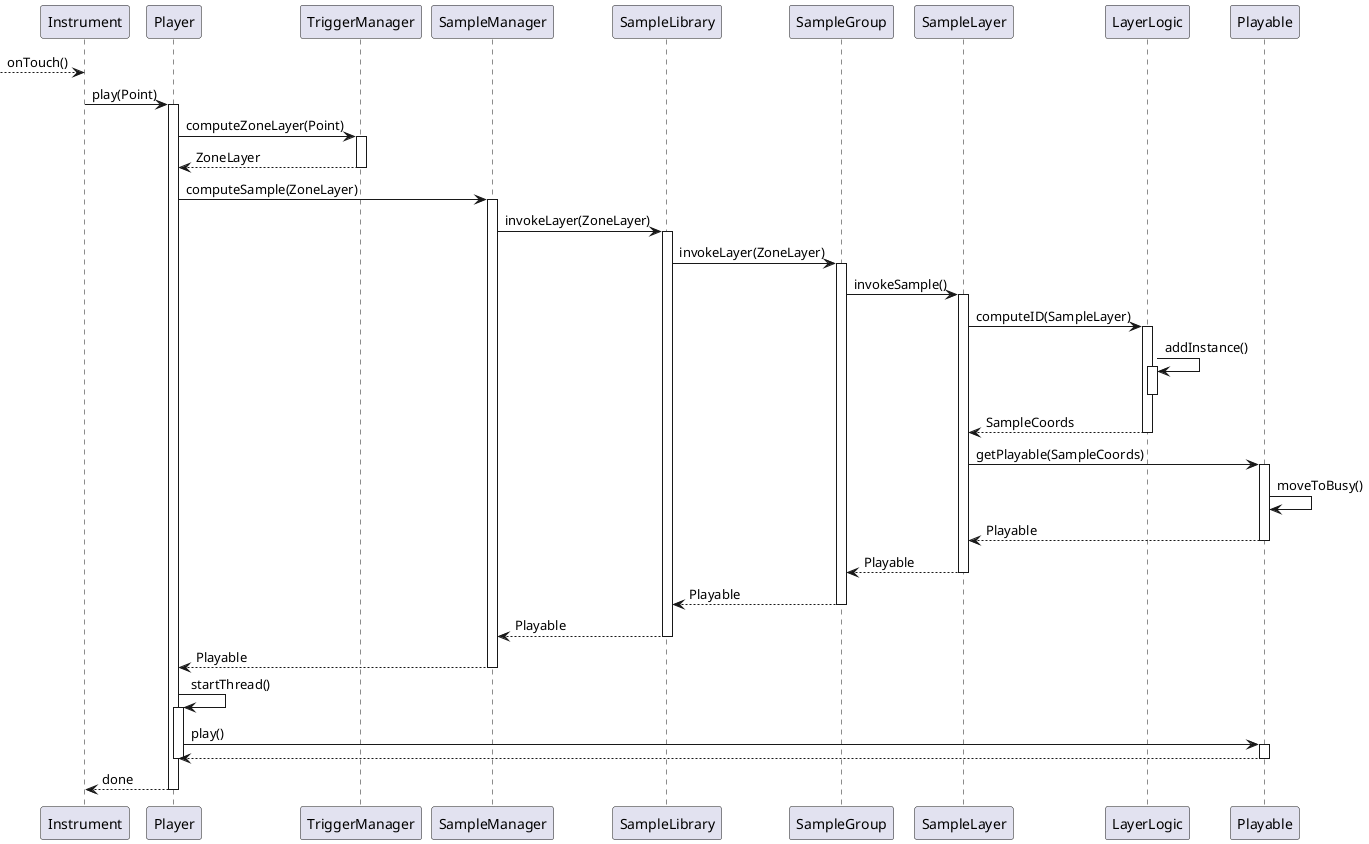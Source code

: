 @startuml
-->Instrument: onTouch()


Instrument->Player++: play(Point)
Player->TriggerManager++: computeZoneLayer(Point)
return ZoneLayer


Player->SampleManager++: computeSample(ZoneLayer)
SampleManager->SampleLibrary++: invokeLayer(ZoneLayer)
SampleLibrary->SampleGroup++: invokeLayer(ZoneLayer)
SampleGroup->SampleLayer++: invokeSample()
SampleLayer->LayerLogic++:computeID(SampleLayer)
LayerLogic->LayerLogic++:addInstance()
deactivate
return SampleCoords
SampleLayer->Playable++:getPlayable(SampleCoords)
Playable->Playable:moveToBusy()


return Playable
return Playable
return Playable
return Playable
return Playable

Player->Player++:startThread()

Player->Playable++: play()
return
deactivate
return done
@enduml